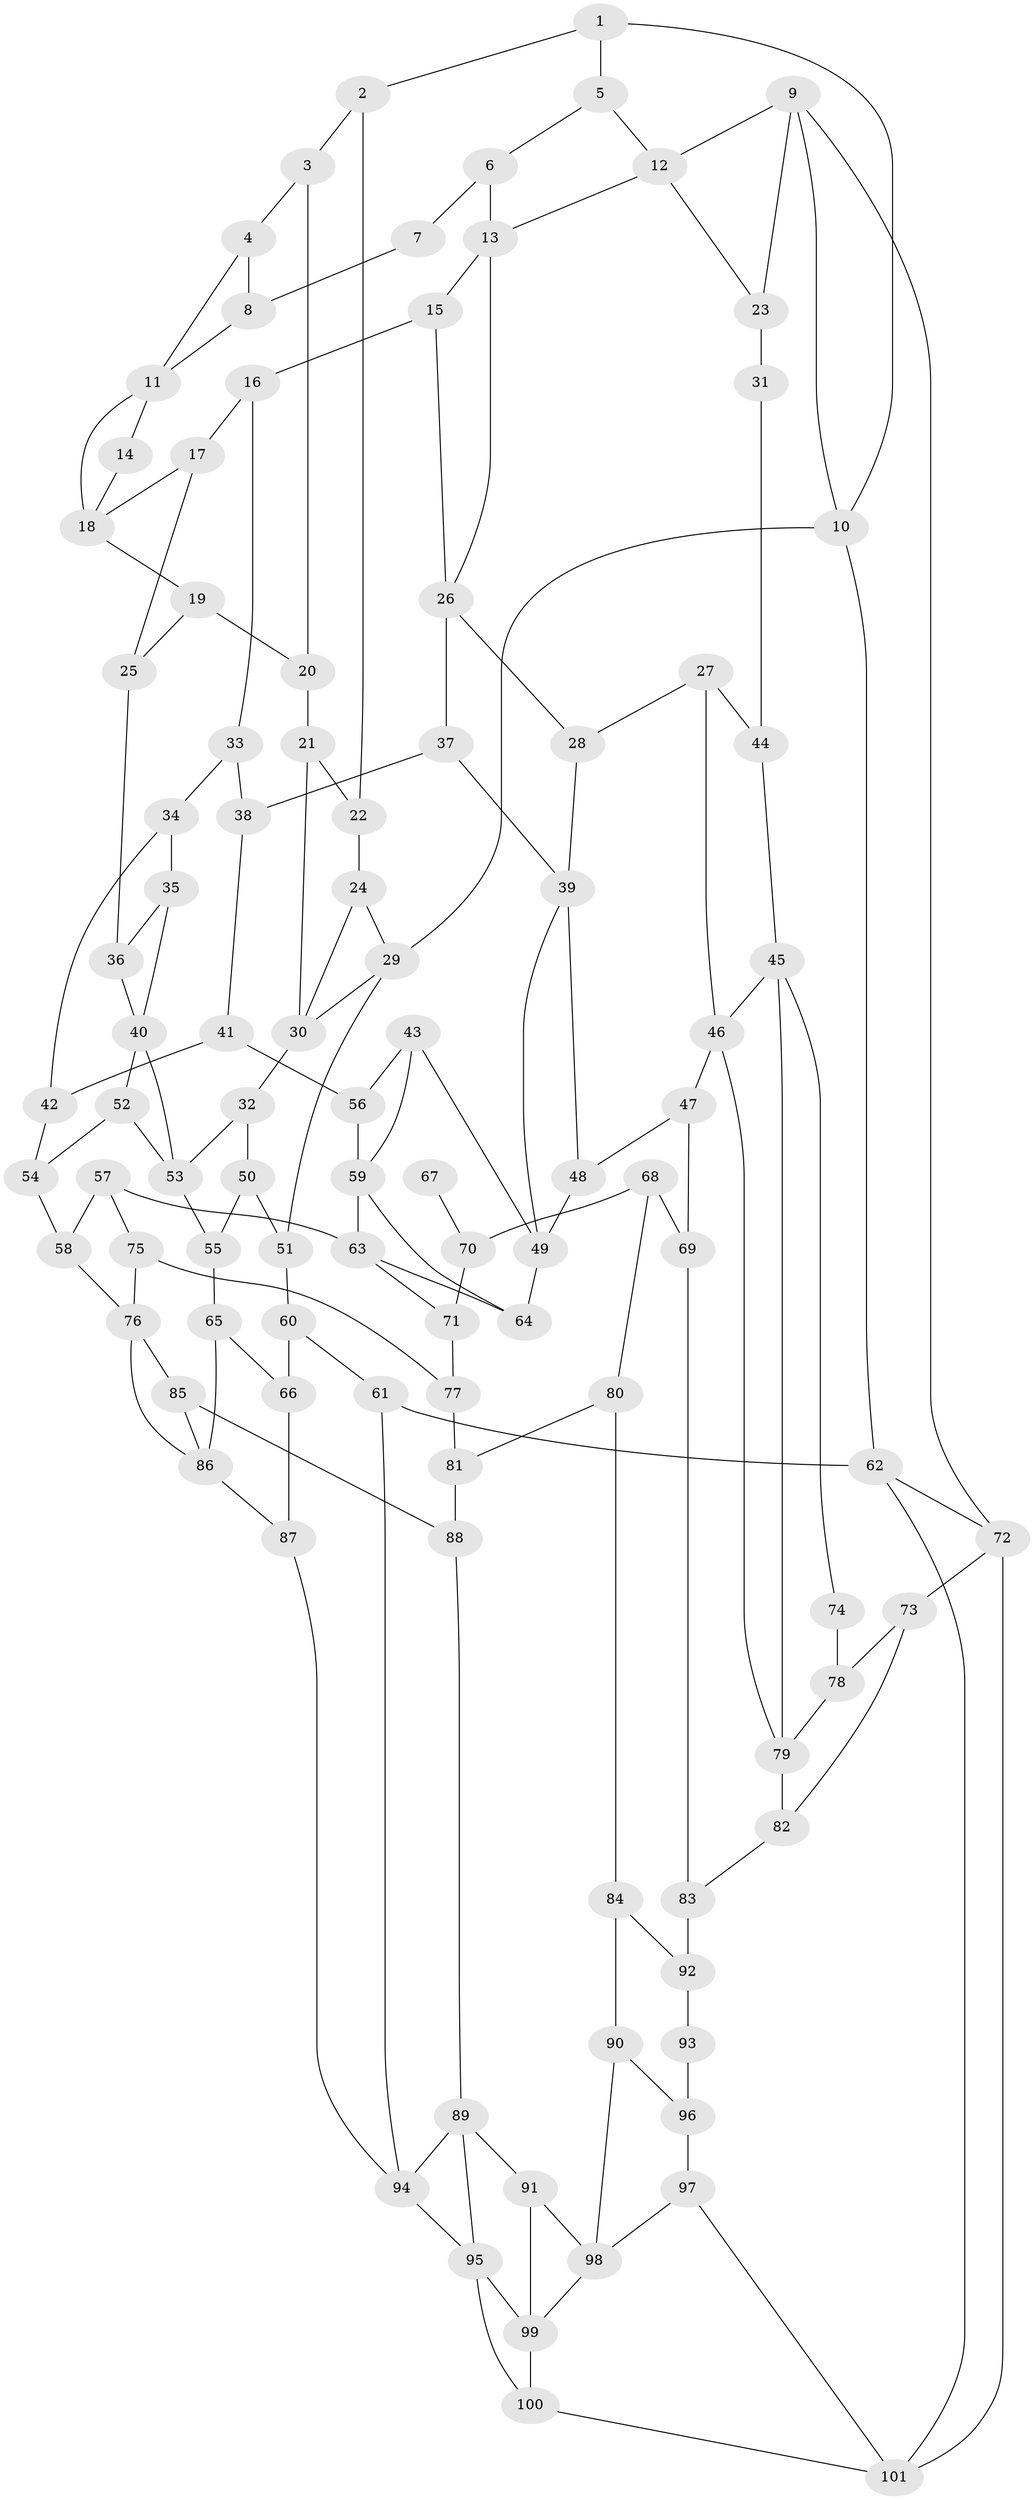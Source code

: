 // original degree distribution, {3: 0.027777777777777776, 5: 0.5416666666666666, 4: 0.20833333333333334, 6: 0.2222222222222222}
// Generated by graph-tools (version 1.1) at 2025/38/03/04/25 23:38:35]
// undirected, 101 vertices, 162 edges
graph export_dot {
  node [color=gray90,style=filled];
  1;
  2;
  3;
  4;
  5;
  6;
  7;
  8;
  9;
  10;
  11;
  12;
  13;
  14;
  15;
  16;
  17;
  18;
  19;
  20;
  21;
  22;
  23;
  24;
  25;
  26;
  27;
  28;
  29;
  30;
  31;
  32;
  33;
  34;
  35;
  36;
  37;
  38;
  39;
  40;
  41;
  42;
  43;
  44;
  45;
  46;
  47;
  48;
  49;
  50;
  51;
  52;
  53;
  54;
  55;
  56;
  57;
  58;
  59;
  60;
  61;
  62;
  63;
  64;
  65;
  66;
  67;
  68;
  69;
  70;
  71;
  72;
  73;
  74;
  75;
  76;
  77;
  78;
  79;
  80;
  81;
  82;
  83;
  84;
  85;
  86;
  87;
  88;
  89;
  90;
  91;
  92;
  93;
  94;
  95;
  96;
  97;
  98;
  99;
  100;
  101;
  1 -- 2 [weight=1.0];
  1 -- 5 [weight=1.0];
  1 -- 10 [weight=1.0];
  2 -- 3 [weight=1.0];
  2 -- 22 [weight=1.0];
  3 -- 4 [weight=1.0];
  3 -- 20 [weight=1.0];
  4 -- 8 [weight=1.0];
  4 -- 11 [weight=1.0];
  5 -- 6 [weight=1.0];
  5 -- 12 [weight=1.0];
  6 -- 7 [weight=1.0];
  6 -- 13 [weight=1.0];
  7 -- 8 [weight=1.0];
  8 -- 11 [weight=1.0];
  9 -- 10 [weight=1.0];
  9 -- 12 [weight=1.0];
  9 -- 23 [weight=1.0];
  9 -- 72 [weight=1.0];
  10 -- 29 [weight=1.0];
  10 -- 62 [weight=1.0];
  11 -- 14 [weight=1.0];
  11 -- 18 [weight=1.0];
  12 -- 13 [weight=1.0];
  12 -- 23 [weight=1.0];
  13 -- 15 [weight=1.0];
  13 -- 26 [weight=1.0];
  14 -- 18 [weight=1.0];
  15 -- 16 [weight=1.0];
  15 -- 26 [weight=1.0];
  16 -- 17 [weight=1.0];
  16 -- 33 [weight=1.0];
  17 -- 18 [weight=1.0];
  17 -- 25 [weight=1.0];
  18 -- 19 [weight=1.0];
  19 -- 20 [weight=1.0];
  19 -- 25 [weight=1.0];
  20 -- 21 [weight=1.0];
  21 -- 22 [weight=1.0];
  21 -- 30 [weight=1.0];
  22 -- 24 [weight=2.0];
  23 -- 31 [weight=2.0];
  24 -- 29 [weight=1.0];
  24 -- 30 [weight=1.0];
  25 -- 36 [weight=2.0];
  26 -- 28 [weight=1.0];
  26 -- 37 [weight=1.0];
  27 -- 28 [weight=1.0];
  27 -- 44 [weight=1.0];
  27 -- 46 [weight=1.0];
  28 -- 39 [weight=1.0];
  29 -- 30 [weight=1.0];
  29 -- 51 [weight=1.0];
  30 -- 32 [weight=1.0];
  31 -- 44 [weight=2.0];
  32 -- 50 [weight=1.0];
  32 -- 53 [weight=1.0];
  33 -- 34 [weight=1.0];
  33 -- 38 [weight=1.0];
  34 -- 35 [weight=1.0];
  34 -- 42 [weight=1.0];
  35 -- 36 [weight=1.0];
  35 -- 40 [weight=1.0];
  36 -- 40 [weight=1.0];
  37 -- 38 [weight=1.0];
  37 -- 39 [weight=1.0];
  38 -- 41 [weight=1.0];
  39 -- 48 [weight=1.0];
  39 -- 49 [weight=1.0];
  40 -- 52 [weight=1.0];
  40 -- 53 [weight=1.0];
  41 -- 42 [weight=1.0];
  41 -- 56 [weight=2.0];
  42 -- 54 [weight=1.0];
  43 -- 49 [weight=1.0];
  43 -- 56 [weight=1.0];
  43 -- 59 [weight=1.0];
  44 -- 45 [weight=1.0];
  45 -- 46 [weight=1.0];
  45 -- 74 [weight=1.0];
  45 -- 79 [weight=1.0];
  46 -- 47 [weight=1.0];
  46 -- 79 [weight=1.0];
  47 -- 48 [weight=1.0];
  47 -- 69 [weight=1.0];
  48 -- 49 [weight=1.0];
  49 -- 64 [weight=1.0];
  50 -- 51 [weight=1.0];
  50 -- 55 [weight=1.0];
  51 -- 60 [weight=1.0];
  52 -- 53 [weight=1.0];
  52 -- 54 [weight=1.0];
  53 -- 55 [weight=1.0];
  54 -- 58 [weight=1.0];
  55 -- 65 [weight=2.0];
  56 -- 59 [weight=1.0];
  57 -- 58 [weight=1.0];
  57 -- 63 [weight=1.0];
  57 -- 75 [weight=1.0];
  58 -- 76 [weight=1.0];
  59 -- 63 [weight=1.0];
  59 -- 64 [weight=1.0];
  60 -- 61 [weight=1.0];
  60 -- 66 [weight=1.0];
  61 -- 62 [weight=1.0];
  61 -- 94 [weight=1.0];
  62 -- 72 [weight=1.0];
  62 -- 101 [weight=1.0];
  63 -- 64 [weight=1.0];
  63 -- 71 [weight=1.0];
  65 -- 66 [weight=1.0];
  65 -- 86 [weight=1.0];
  66 -- 87 [weight=1.0];
  67 -- 70 [weight=2.0];
  68 -- 69 [weight=1.0];
  68 -- 70 [weight=1.0];
  68 -- 80 [weight=1.0];
  69 -- 83 [weight=1.0];
  70 -- 71 [weight=1.0];
  71 -- 77 [weight=1.0];
  72 -- 73 [weight=1.0];
  72 -- 101 [weight=1.0];
  73 -- 78 [weight=1.0];
  73 -- 82 [weight=1.0];
  74 -- 78 [weight=2.0];
  75 -- 76 [weight=1.0];
  75 -- 77 [weight=1.0];
  76 -- 85 [weight=1.0];
  76 -- 86 [weight=1.0];
  77 -- 81 [weight=1.0];
  78 -- 79 [weight=1.0];
  79 -- 82 [weight=1.0];
  80 -- 81 [weight=1.0];
  80 -- 84 [weight=1.0];
  81 -- 88 [weight=1.0];
  82 -- 83 [weight=1.0];
  83 -- 92 [weight=2.0];
  84 -- 90 [weight=1.0];
  84 -- 92 [weight=1.0];
  85 -- 86 [weight=1.0];
  85 -- 88 [weight=1.0];
  86 -- 87 [weight=1.0];
  87 -- 94 [weight=1.0];
  88 -- 89 [weight=1.0];
  89 -- 91 [weight=1.0];
  89 -- 94 [weight=1.0];
  89 -- 95 [weight=1.0];
  90 -- 96 [weight=1.0];
  90 -- 98 [weight=1.0];
  91 -- 98 [weight=1.0];
  91 -- 99 [weight=1.0];
  92 -- 93 [weight=1.0];
  93 -- 96 [weight=2.0];
  94 -- 95 [weight=1.0];
  95 -- 99 [weight=1.0];
  95 -- 100 [weight=1.0];
  96 -- 97 [weight=1.0];
  97 -- 98 [weight=1.0];
  97 -- 101 [weight=1.0];
  98 -- 99 [weight=1.0];
  99 -- 100 [weight=1.0];
  100 -- 101 [weight=1.0];
}
